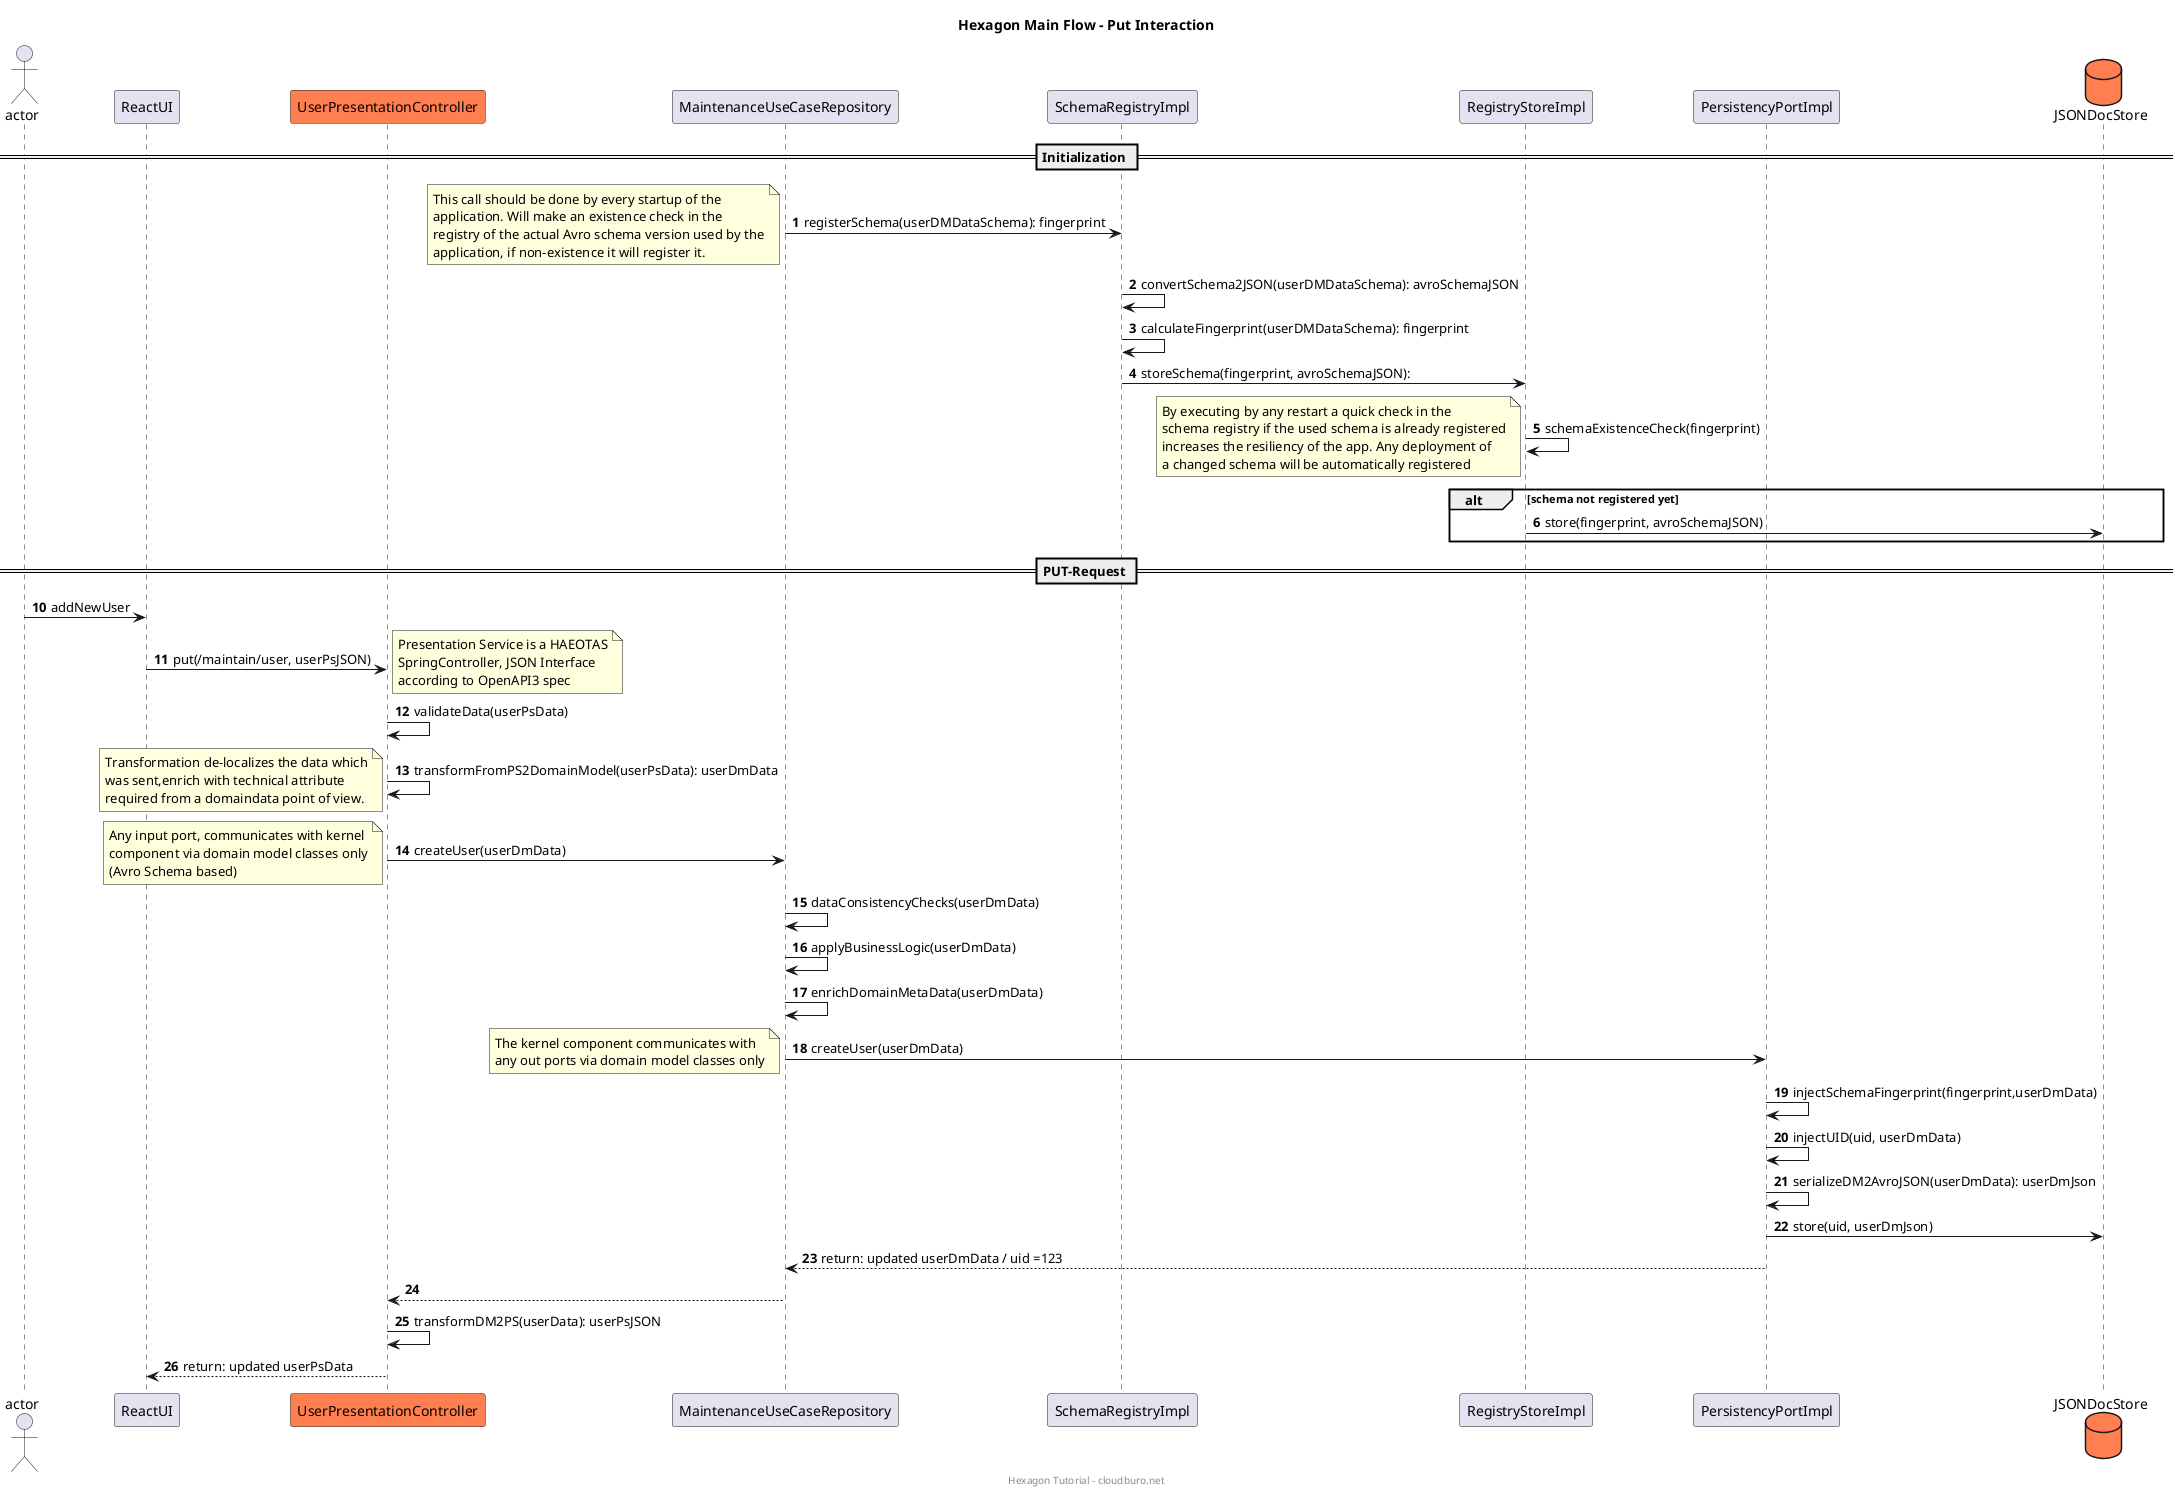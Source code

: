 @startuml
actor actor order 1
participant ReactUI as ui order 5
participant UserPresentationController as ps order 10 #coral
participant MaintenanceUseCaseRepository as uc order 20
participant SchemaRegistryImpl as sr order 30
participant RegistryStoreImpl as rs order 35
participant PersistencyPortImpl as sb order 40
database JSONDocStore as pr order 100  #coral

title "Hexagon Main Flow - Put Interaction"
footer "Hexagon Tutorial - cloudburo.net"

== Initialization ==
autonumber 1
uc -> sr: registerSchema(userDMDataSchema): fingerprint
note left
    This call should be done by every startup of the
    application. Will make an existence check in the
    registry of the actual Avro schema version used by the
    application, if non-existence it will register it.
end note
sr -> sr: convertSchema2JSON(userDMDataSchema): avroSchemaJSON
sr -> sr: calculateFingerprint(userDMDataSchema): fingerprint
sr -> rs: storeSchema(fingerprint, avroSchemaJSON):
rs -> rs: schemaExistenceCheck(fingerprint)
note left
  By executing by any restart a quick check in the
  schema registry if the used schema is already registered
  increases the resiliency of the app. Any deployment of
  a changed schema will be automatically registered
end note
alt schema not registered yet
    rs -> pr: store(fingerprint, avroSchemaJSON)
end

== PUT-Request ==
autonumber 10
actor -> ui: addNewUser
ui -> ps: put(/maintain/user, userPsJSON)
note right
  Presentation Service is a HAEOTAS
  SpringController, JSON Interface
  according to OpenAPI3 spec
end note
ps -> ps: validateData(userPsData)
ps -> ps: transformFromPS2DomainModel(userPsData): userDmData
note left
  Transformation de-localizes the data which
  was sent,enrich with technical attribute
  required from a domaindata point of view.
end note
ps -> uc: createUser(userDmData)
note left
  Any input port, communicates with kernel
  component via domain model classes only
  (Avro Schema based)
end note
uc -> uc: dataConsistencyChecks(userDmData)
uc -> uc: applyBusinessLogic(userDmData)
uc -> uc: enrichDomainMetaData(userDmData)
uc -> sb: createUser(userDmData)
note left
  The kernel component communicates with
  any out ports via domain model classes only
end note
sb -> sb: injectSchemaFingerprint(fingerprint,userDmData)
sb -> sb: injectUID(uid, userDmData)
sb -> sb: serializeDM2AvroJSON(userDmData): userDmJson
sb -> pr: store(uid, userDmJson)
sb --> uc: return: updated userDmData / uid =123
uc --> ps:
ps -> ps: transformDM2PS(userData): userPsJSON
ps --> ui: return: updated userPsData
autonumber 40

autonumber 10
autonumber 20
autonumber 30


autonumber 50

autonumber 60


@enduml